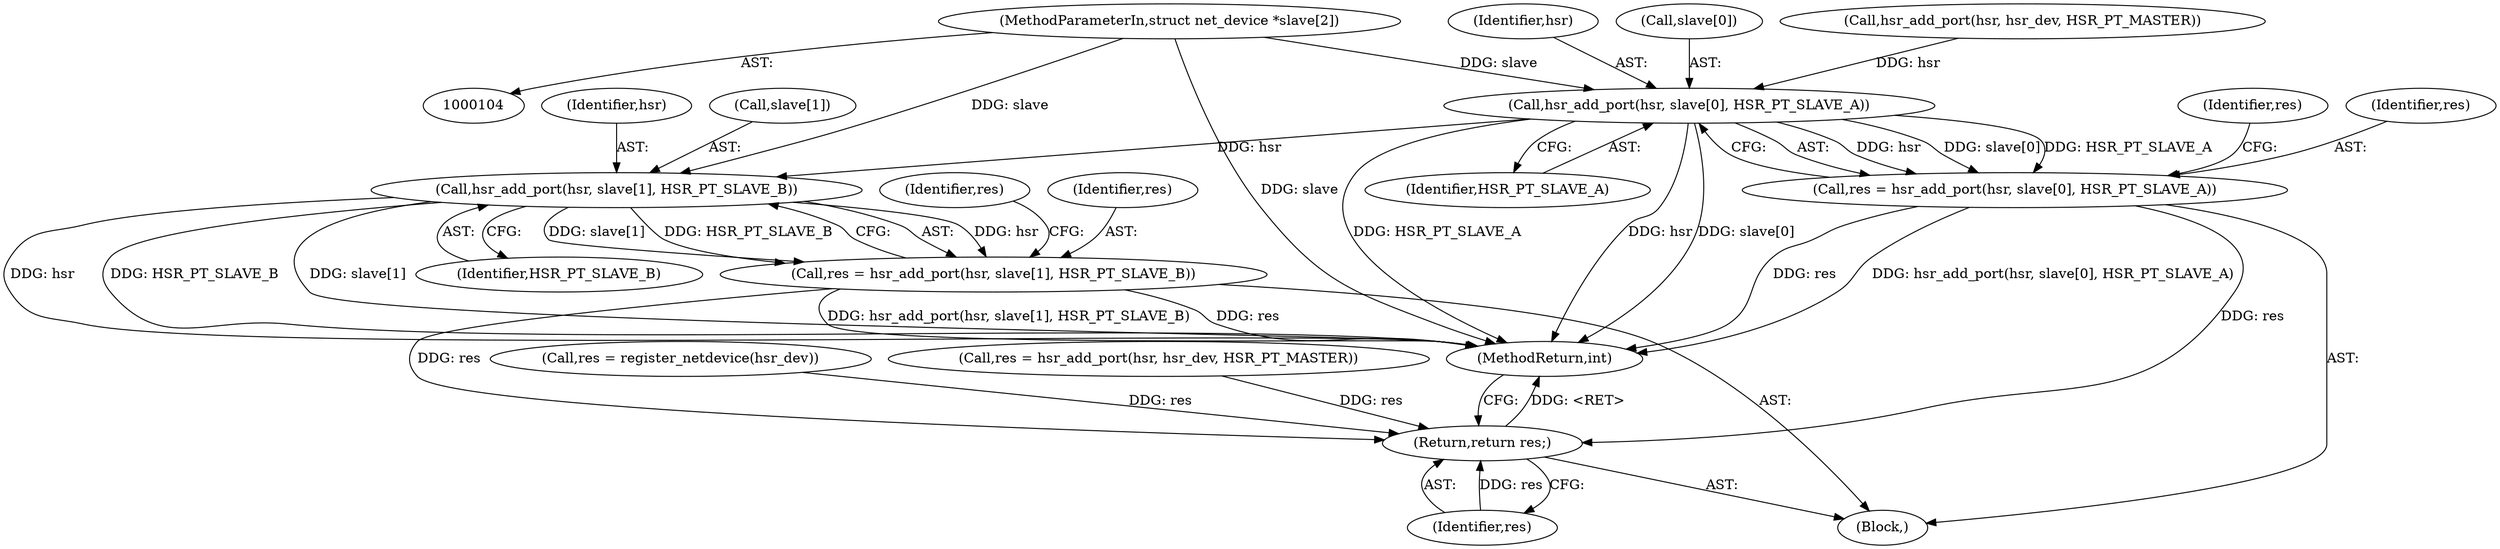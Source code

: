 digraph "0_linux_6caabe7f197d3466d238f70915d65301f1716626@array" {
"1000106" [label="(MethodParameterIn,struct net_device *slave[2])"];
"1000230" [label="(Call,hsr_add_port(hsr, slave[0], HSR_PT_SLAVE_A))"];
"1000228" [label="(Call,res = hsr_add_port(hsr, slave[0], HSR_PT_SLAVE_A))"];
"1000270" [label="(Return,return res;)"];
"1000241" [label="(Call,hsr_add_port(hsr, slave[1], HSR_PT_SLAVE_B))"];
"1000239" [label="(Call,res = hsr_add_port(hsr, slave[1], HSR_PT_SLAVE_B))"];
"1000242" [label="(Identifier,hsr)"];
"1000243" [label="(Call,slave[1])"];
"1000221" [label="(Call,res = register_netdevice(hsr_dev))"];
"1000246" [label="(Identifier,HSR_PT_SLAVE_B)"];
"1000232" [label="(Call,slave[0])"];
"1000212" [label="(Call,res = hsr_add_port(hsr, hsr_dev, HSR_PT_MASTER))"];
"1000270" [label="(Return,return res;)"];
"1000248" [label="(Identifier,res)"];
"1000109" [label="(Block,)"];
"1000271" [label="(Identifier,res)"];
"1000214" [label="(Call,hsr_add_port(hsr, hsr_dev, HSR_PT_MASTER))"];
"1000230" [label="(Call,hsr_add_port(hsr, slave[0], HSR_PT_SLAVE_A))"];
"1000237" [label="(Identifier,res)"];
"1000229" [label="(Identifier,res)"];
"1000240" [label="(Identifier,res)"];
"1000235" [label="(Identifier,HSR_PT_SLAVE_A)"];
"1000106" [label="(MethodParameterIn,struct net_device *slave[2])"];
"1000228" [label="(Call,res = hsr_add_port(hsr, slave[0], HSR_PT_SLAVE_A))"];
"1000241" [label="(Call,hsr_add_port(hsr, slave[1], HSR_PT_SLAVE_B))"];
"1000272" [label="(MethodReturn,int)"];
"1000231" [label="(Identifier,hsr)"];
"1000239" [label="(Call,res = hsr_add_port(hsr, slave[1], HSR_PT_SLAVE_B))"];
"1000106" -> "1000104"  [label="AST: "];
"1000106" -> "1000272"  [label="DDG: slave"];
"1000106" -> "1000230"  [label="DDG: slave"];
"1000106" -> "1000241"  [label="DDG: slave"];
"1000230" -> "1000228"  [label="AST: "];
"1000230" -> "1000235"  [label="CFG: "];
"1000231" -> "1000230"  [label="AST: "];
"1000232" -> "1000230"  [label="AST: "];
"1000235" -> "1000230"  [label="AST: "];
"1000228" -> "1000230"  [label="CFG: "];
"1000230" -> "1000272"  [label="DDG: HSR_PT_SLAVE_A"];
"1000230" -> "1000272"  [label="DDG: hsr"];
"1000230" -> "1000272"  [label="DDG: slave[0]"];
"1000230" -> "1000228"  [label="DDG: hsr"];
"1000230" -> "1000228"  [label="DDG: slave[0]"];
"1000230" -> "1000228"  [label="DDG: HSR_PT_SLAVE_A"];
"1000214" -> "1000230"  [label="DDG: hsr"];
"1000230" -> "1000241"  [label="DDG: hsr"];
"1000228" -> "1000109"  [label="AST: "];
"1000229" -> "1000228"  [label="AST: "];
"1000237" -> "1000228"  [label="CFG: "];
"1000228" -> "1000272"  [label="DDG: res"];
"1000228" -> "1000272"  [label="DDG: hsr_add_port(hsr, slave[0], HSR_PT_SLAVE_A)"];
"1000228" -> "1000270"  [label="DDG: res"];
"1000270" -> "1000109"  [label="AST: "];
"1000270" -> "1000271"  [label="CFG: "];
"1000271" -> "1000270"  [label="AST: "];
"1000272" -> "1000270"  [label="CFG: "];
"1000270" -> "1000272"  [label="DDG: <RET>"];
"1000271" -> "1000270"  [label="DDG: res"];
"1000239" -> "1000270"  [label="DDG: res"];
"1000221" -> "1000270"  [label="DDG: res"];
"1000212" -> "1000270"  [label="DDG: res"];
"1000241" -> "1000239"  [label="AST: "];
"1000241" -> "1000246"  [label="CFG: "];
"1000242" -> "1000241"  [label="AST: "];
"1000243" -> "1000241"  [label="AST: "];
"1000246" -> "1000241"  [label="AST: "];
"1000239" -> "1000241"  [label="CFG: "];
"1000241" -> "1000272"  [label="DDG: hsr"];
"1000241" -> "1000272"  [label="DDG: HSR_PT_SLAVE_B"];
"1000241" -> "1000272"  [label="DDG: slave[1]"];
"1000241" -> "1000239"  [label="DDG: hsr"];
"1000241" -> "1000239"  [label="DDG: slave[1]"];
"1000241" -> "1000239"  [label="DDG: HSR_PT_SLAVE_B"];
"1000239" -> "1000109"  [label="AST: "];
"1000240" -> "1000239"  [label="AST: "];
"1000248" -> "1000239"  [label="CFG: "];
"1000239" -> "1000272"  [label="DDG: res"];
"1000239" -> "1000272"  [label="DDG: hsr_add_port(hsr, slave[1], HSR_PT_SLAVE_B)"];
}
